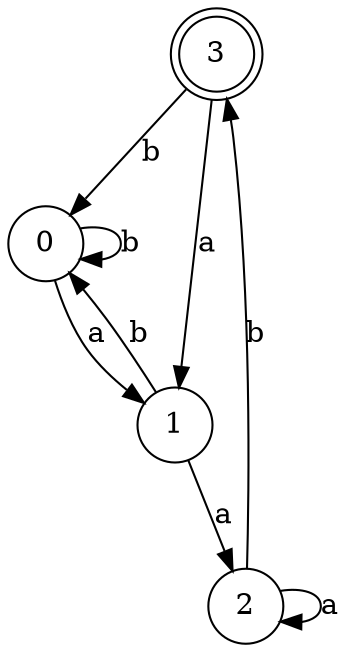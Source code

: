 digraph { 
node [shape = doublecircle]; 3 node [shape = circle]; 
	0 -> 1 [ label="a", weigth="0.6"]; 
	0 -> 0 [ label="b", weigth="0.6"]; 
	1 -> 2 [ label="a", weigth="0.6"]; 
	1 -> 0 [ label="b", weigth="0.6"]; 
	2 -> 3 [ label="b", weigth="0.6"]; 
	2 -> 2 [ label="a", weigth="0.6"]; 
	3 -> 1 [ label="a", weigth="0.6"]; 
	3 -> 0 [ label="b", weigth="0.6"]; 
}